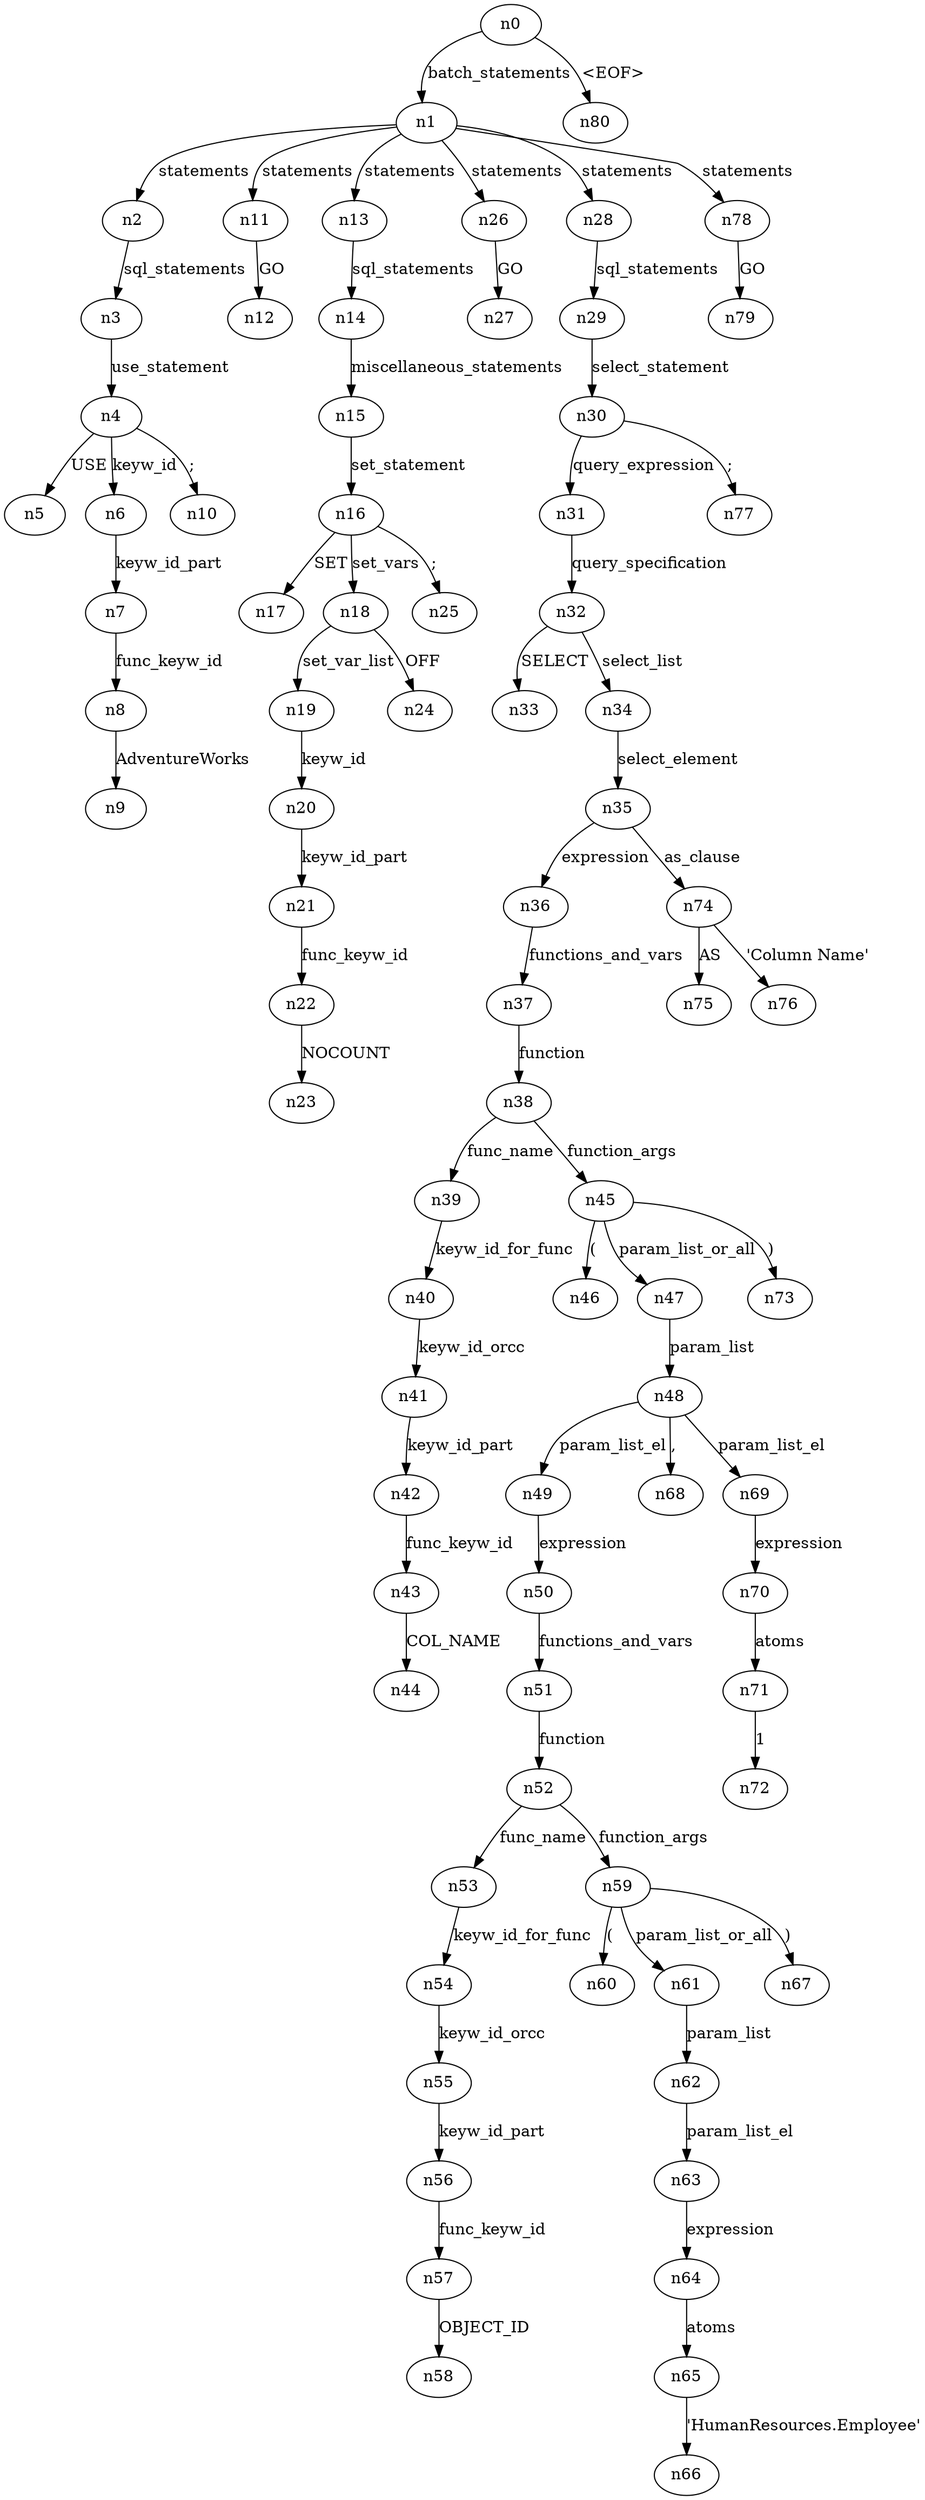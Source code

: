 digraph ParseTree {
  n0 -> n1 [label="batch_statements"];
  n1 -> n2 [label="statements"];
  n2 -> n3 [label="sql_statements"];
  n3 -> n4 [label="use_statement"];
  n4 -> n5 [label="USE"];
  n4 -> n6 [label="keyw_id"];
  n6 -> n7 [label="keyw_id_part"];
  n7 -> n8 [label="func_keyw_id"];
  n8 -> n9 [label="AdventureWorks"];
  n4 -> n10 [label=";"];
  n1 -> n11 [label="statements"];
  n11 -> n12 [label="GO"];
  n1 -> n13 [label="statements"];
  n13 -> n14 [label="sql_statements"];
  n14 -> n15 [label="miscellaneous_statements"];
  n15 -> n16 [label="set_statement"];
  n16 -> n17 [label="SET"];
  n16 -> n18 [label="set_vars"];
  n18 -> n19 [label="set_var_list"];
  n19 -> n20 [label="keyw_id"];
  n20 -> n21 [label="keyw_id_part"];
  n21 -> n22 [label="func_keyw_id"];
  n22 -> n23 [label="NOCOUNT"];
  n18 -> n24 [label="OFF"];
  n16 -> n25 [label=";"];
  n1 -> n26 [label="statements"];
  n26 -> n27 [label="GO"];
  n1 -> n28 [label="statements"];
  n28 -> n29 [label="sql_statements"];
  n29 -> n30 [label="select_statement"];
  n30 -> n31 [label="query_expression"];
  n31 -> n32 [label="query_specification"];
  n32 -> n33 [label="SELECT"];
  n32 -> n34 [label="select_list"];
  n34 -> n35 [label="select_element"];
  n35 -> n36 [label="expression"];
  n36 -> n37 [label="functions_and_vars"];
  n37 -> n38 [label="function"];
  n38 -> n39 [label="func_name"];
  n39 -> n40 [label="keyw_id_for_func"];
  n40 -> n41 [label="keyw_id_orcc"];
  n41 -> n42 [label="keyw_id_part"];
  n42 -> n43 [label="func_keyw_id"];
  n43 -> n44 [label="COL_NAME"];
  n38 -> n45 [label="function_args"];
  n45 -> n46 [label="("];
  n45 -> n47 [label="param_list_or_all"];
  n47 -> n48 [label="param_list"];
  n48 -> n49 [label="param_list_el"];
  n49 -> n50 [label="expression"];
  n50 -> n51 [label="functions_and_vars"];
  n51 -> n52 [label="function"];
  n52 -> n53 [label="func_name"];
  n53 -> n54 [label="keyw_id_for_func"];
  n54 -> n55 [label="keyw_id_orcc"];
  n55 -> n56 [label="keyw_id_part"];
  n56 -> n57 [label="func_keyw_id"];
  n57 -> n58 [label="OBJECT_ID"];
  n52 -> n59 [label="function_args"];
  n59 -> n60 [label="("];
  n59 -> n61 [label="param_list_or_all"];
  n61 -> n62 [label="param_list"];
  n62 -> n63 [label="param_list_el"];
  n63 -> n64 [label="expression"];
  n64 -> n65 [label="atoms"];
  n65 -> n66 [label="'HumanResources.Employee'"];
  n59 -> n67 [label=")"];
  n48 -> n68 [label=","];
  n48 -> n69 [label="param_list_el"];
  n69 -> n70 [label="expression"];
  n70 -> n71 [label="atoms"];
  n71 -> n72 [label="1"];
  n45 -> n73 [label=")"];
  n35 -> n74 [label="as_clause"];
  n74 -> n75 [label="AS"];
  n74 -> n76 [label="'Column Name'"];
  n30 -> n77 [label=";"];
  n1 -> n78 [label="statements"];
  n78 -> n79 [label="GO"];
  n0 -> n80 [label="<EOF>"];
}